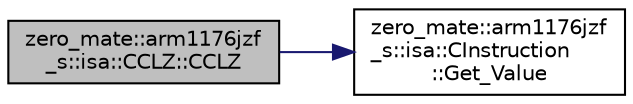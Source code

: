 digraph "zero_mate::arm1176jzf_s::isa::CCLZ::CCLZ"
{
 // LATEX_PDF_SIZE
  bgcolor="transparent";
  edge [fontname="Helvetica",fontsize="10",labelfontname="Helvetica",labelfontsize="10"];
  node [fontname="Helvetica",fontsize="10",shape=record];
  rankdir="LR";
  Node1 [label="zero_mate::arm1176jzf\l_s::isa::CCLZ::CCLZ",height=0.2,width=0.4,color="black", fillcolor="grey75", style="filled", fontcolor="black",tooltip=" "];
  Node1 -> Node2 [color="midnightblue",fontsize="10",style="solid",fontname="Helvetica"];
  Node2 [label="zero_mate::arm1176jzf\l_s::isa::CInstruction\l::Get_Value",height=0.2,width=0.4,color="black",URL="$classzero__mate_1_1arm1176jzf__s_1_1isa_1_1CInstruction.html#a33fb155ea33d9b963e8cf9009fb5adef",tooltip=" "];
}
